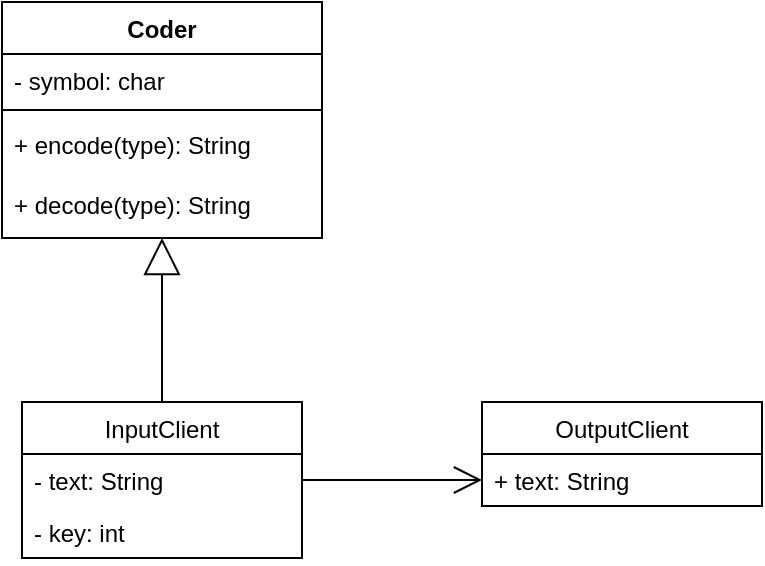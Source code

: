 <mxfile version="14.4.3" type="github">
  <diagram id="C5RBs43oDa-KdzZeNtuy" name="Page-1">
    <mxGraphModel dx="998" dy="548" grid="1" gridSize="10" guides="1" tooltips="1" connect="1" arrows="1" fold="1" page="1" pageScale="1" pageWidth="827" pageHeight="1169" math="0" shadow="0">
      <root>
        <mxCell id="WIyWlLk6GJQsqaUBKTNV-0" />
        <mxCell id="WIyWlLk6GJQsqaUBKTNV-1" parent="WIyWlLk6GJQsqaUBKTNV-0" />
        <mxCell id="7U1JBICtAHAwaL827Fn2-5" value="InputClient" style="swimlane;fontStyle=0;childLayout=stackLayout;horizontal=1;startSize=26;fillColor=none;horizontalStack=0;resizeParent=1;resizeParentMax=0;resizeLast=0;collapsible=1;marginBottom=0;" vertex="1" parent="WIyWlLk6GJQsqaUBKTNV-1">
          <mxGeometry x="250" y="350" width="140" height="78" as="geometry" />
        </mxCell>
        <mxCell id="7U1JBICtAHAwaL827Fn2-6" value="- text: String" style="text;strokeColor=none;fillColor=none;align=left;verticalAlign=top;spacingLeft=4;spacingRight=4;overflow=hidden;rotatable=0;points=[[0,0.5],[1,0.5]];portConstraint=eastwest;" vertex="1" parent="7U1JBICtAHAwaL827Fn2-5">
          <mxGeometry y="26" width="140" height="26" as="geometry" />
        </mxCell>
        <mxCell id="7U1JBICtAHAwaL827Fn2-7" value="- key: int&#xa;" style="text;strokeColor=none;fillColor=none;align=left;verticalAlign=top;spacingLeft=4;spacingRight=4;overflow=hidden;rotatable=0;points=[[0,0.5],[1,0.5]];portConstraint=eastwest;" vertex="1" parent="7U1JBICtAHAwaL827Fn2-5">
          <mxGeometry y="52" width="140" height="26" as="geometry" />
        </mxCell>
        <mxCell id="7U1JBICtAHAwaL827Fn2-9" value="Coder" style="swimlane;fontStyle=1;align=center;verticalAlign=top;childLayout=stackLayout;horizontal=1;startSize=26;horizontalStack=0;resizeParent=1;resizeParentMax=0;resizeLast=0;collapsible=1;marginBottom=0;" vertex="1" parent="WIyWlLk6GJQsqaUBKTNV-1">
          <mxGeometry x="240" y="150" width="160" height="118" as="geometry" />
        </mxCell>
        <mxCell id="7U1JBICtAHAwaL827Fn2-10" value="- symbol: char" style="text;strokeColor=none;fillColor=none;align=left;verticalAlign=top;spacingLeft=4;spacingRight=4;overflow=hidden;rotatable=0;points=[[0,0.5],[1,0.5]];portConstraint=eastwest;" vertex="1" parent="7U1JBICtAHAwaL827Fn2-9">
          <mxGeometry y="26" width="160" height="24" as="geometry" />
        </mxCell>
        <mxCell id="7U1JBICtAHAwaL827Fn2-11" value="" style="line;strokeWidth=1;fillColor=none;align=left;verticalAlign=middle;spacingTop=-1;spacingLeft=3;spacingRight=3;rotatable=0;labelPosition=right;points=[];portConstraint=eastwest;" vertex="1" parent="7U1JBICtAHAwaL827Fn2-9">
          <mxGeometry y="50" width="160" height="8" as="geometry" />
        </mxCell>
        <mxCell id="7U1JBICtAHAwaL827Fn2-12" value="+ encode(type): String" style="text;strokeColor=none;fillColor=none;align=left;verticalAlign=top;spacingLeft=4;spacingRight=4;overflow=hidden;rotatable=0;points=[[0,0.5],[1,0.5]];portConstraint=eastwest;" vertex="1" parent="7U1JBICtAHAwaL827Fn2-9">
          <mxGeometry y="58" width="160" height="30" as="geometry" />
        </mxCell>
        <mxCell id="7U1JBICtAHAwaL827Fn2-26" value="+ decode(type): String" style="text;strokeColor=none;fillColor=none;align=left;verticalAlign=top;spacingLeft=4;spacingRight=4;overflow=hidden;rotatable=0;points=[[0,0.5],[1,0.5]];portConstraint=eastwest;" vertex="1" parent="7U1JBICtAHAwaL827Fn2-9">
          <mxGeometry y="88" width="160" height="30" as="geometry" />
        </mxCell>
        <mxCell id="7U1JBICtAHAwaL827Fn2-22" value="OutputClient" style="swimlane;fontStyle=0;childLayout=stackLayout;horizontal=1;startSize=26;fillColor=none;horizontalStack=0;resizeParent=1;resizeParentMax=0;resizeLast=0;collapsible=1;marginBottom=0;" vertex="1" parent="WIyWlLk6GJQsqaUBKTNV-1">
          <mxGeometry x="480" y="350" width="140" height="52" as="geometry" />
        </mxCell>
        <mxCell id="7U1JBICtAHAwaL827Fn2-23" value="+ text: String" style="text;strokeColor=none;fillColor=none;align=left;verticalAlign=top;spacingLeft=4;spacingRight=4;overflow=hidden;rotatable=0;points=[[0,0.5],[1,0.5]];portConstraint=eastwest;" vertex="1" parent="7U1JBICtAHAwaL827Fn2-22">
          <mxGeometry y="26" width="140" height="26" as="geometry" />
        </mxCell>
        <mxCell id="7U1JBICtAHAwaL827Fn2-29" value="" style="endArrow=block;endSize=16;endFill=0;html=1;exitX=0.5;exitY=0;exitDx=0;exitDy=0;" edge="1" parent="WIyWlLk6GJQsqaUBKTNV-1" source="7U1JBICtAHAwaL827Fn2-5" target="7U1JBICtAHAwaL827Fn2-9">
          <mxGeometry width="160" relative="1" as="geometry">
            <mxPoint x="310" y="300" as="sourcePoint" />
            <mxPoint x="470" y="300" as="targetPoint" />
          </mxGeometry>
        </mxCell>
        <mxCell id="7U1JBICtAHAwaL827Fn2-31" value="" style="endArrow=open;endFill=1;endSize=12;html=1;" edge="1" parent="WIyWlLk6GJQsqaUBKTNV-1" source="7U1JBICtAHAwaL827Fn2-6" target="7U1JBICtAHAwaL827Fn2-23">
          <mxGeometry width="160" relative="1" as="geometry">
            <mxPoint x="450" y="428" as="sourcePoint" />
            <mxPoint x="610" y="428" as="targetPoint" />
          </mxGeometry>
        </mxCell>
      </root>
    </mxGraphModel>
  </diagram>
</mxfile>
